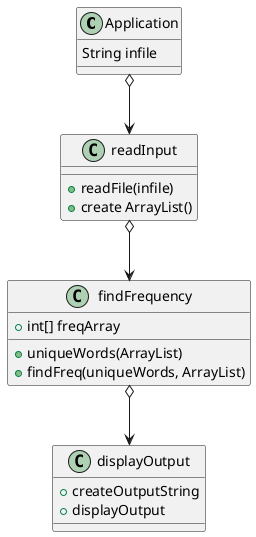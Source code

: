 @startuml

class Application {
    String infile

}

class readInput {
    + readFile(infile)
    + create ArrayList()
}

class findFrequency {
    + int[] freqArray

    + uniqueWords(ArrayList)
    + findFreq(uniqueWords, ArrayList)
}

class displayOutput {
    + createOutputString
    + displayOutput
}

Application o--> readInput
readInput o--> findFrequency
findFrequency o--> displayOutput
@enduml